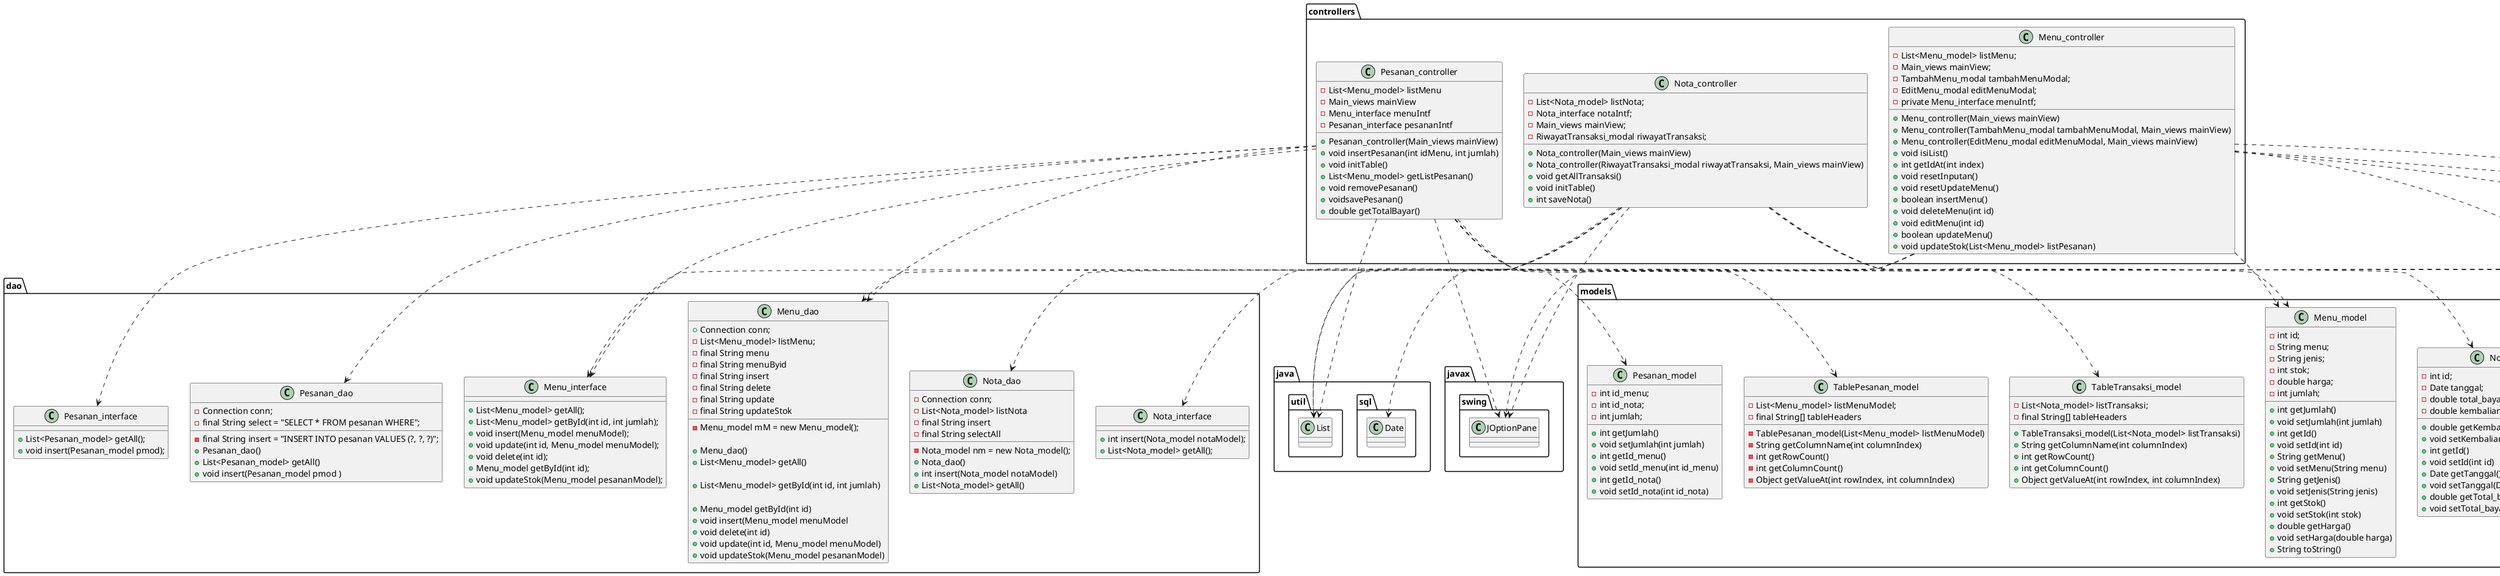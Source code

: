 @startuml
class controllers.Menu_controller {
    -List<Menu_model> listMenu;
    -Main_views mainView;
    -TambahMenu_modal tambahMenuModal;
    -EditMenu_modal editMenuModal;
    -private Menu_interface menuIntf;
    +Menu_controller(Main_views mainView)
    +Menu_controller(TambahMenu_modal tambahMenuModal, Main_views mainView)
    +Menu_controller(EditMenu_modal editMenuModal, Main_views mainView)
    +void isiList()
    +int getIdAt(int index)
    +void resetInputan()
    +void resetUpdateMenu()
    +boolean insertMenu()
    +void deleteMenu(int id)
    +void editMenu(int id)
    +boolean updateMenu()
    +void updateStok(List<Menu_model> listPesanan)
}
class controllers.Nota_controller {
    -List<Nota_model> listNota;
    -Nota_interface notaIntf;
    -Main_views mainView;
    -RiwayatTransaksi_modal riwayatTransaksi;
    +Nota_controller(Main_views mainView)
    +Nota_controller(RiwayatTransaksi_modal riwayatTransaksi, Main_views mainView)
    +void getAllTransaksi()
    +void initTable()
    +int saveNota()
}

class controllers.Pesanan_controller {
    -List<Menu_model> listMenu
    -Main_views mainView
    -Menu_interface menuIntf
    -Pesanan_interface pesananIntf
    +Pesanan_controller(Main_views mainView)
    +void insertPesanan(int idMenu, int jumlah)
    +void initTable()
    +List<Menu_model> getListPesanan()
    +void removePesanan()
    +voidsavePesanan()
    +double getTotalBayar()


}
class dao.Menu_dao {
    +Connection conn;
    -List<Menu_model> listMenu;
    -final String menu
    -final String menuByid 
    -final String insert 
    -final String delete
    -final String update 
    -final String updateStok 
    -Menu_model mM = new Menu_model();
    
    +Menu_dao()
    +List<Menu_model> getAll()

    +List<Menu_model> getById(int id, int jumlah)

    +Menu_model getById(int id)
    +void insert(Menu_model menuModel
    +void delete(int id)
    +void update(int id, Menu_model menuModel)
    +void updateStok(Menu_model pesananModel)
}
class dao.Menu_interface {
    +List<Menu_model> getAll();
    +List<Menu_model> getById(int id, int jumlah);
    +void insert(Menu_model menuModel);
    +void update(int id, Menu_model menuModel);
    +void delete(int id);
    +Menu_model getById(int id);
    +void updateStok(Menu_model pesananModel);
}
class dao.Nota_dao {
    -Connection conn;
    -List<Nota_model> listNota
    -final String insert 
    -final String selectAll
    -Nota_model nm = new Nota_model();
    +Nota_dao()
    +int insert(Nota_model notaModel) 
    +List<Nota_model> getAll()
}
class dao.Nota_interface {
    +int insert(Nota_model notaModel);
    +List<Nota_model> getAll();
}
class dao.Pesanan_dao {
    -Connection conn;
    -final String select = "SELECT * FROM pesanan WHERE";
    -final String insert = "INSERT INTO pesanan VALUES (?, ?, ?)";
    +Pesanan_dao()
    +List<Pesanan_model> getAll()
    +void insert(Pesanan_model pmod )
}
class dao.Pesanan_interface {
    +List<Pesanan_model> getAll();
    +void insert(Pesanan_model pmod);
}
class java.sql.Date
class java.util.List
class javax.swing.JOptionPane
class models.ListMenu_model {
    -List<Menu_model> listMenu;
    +ListMenu_model(List<Menu_model> mM)
    +int getSize()
    +Object getElementAt(int index)
    +int getIdAt(int index)
}
class models.Menu_model {
    -int id;
    -String menu;
    -String jenis;
    -int stok;
    -double harga;
    -int jumlah;

    +int getJumlah()
    +void setJumlah(int jumlah)
    +int getId()
    +void setId(int id)
    +String getMenu()
    +void setMenu(String menu)
    +String getJenis()
    +void setJenis(String jenis)
    +int getStok()
    +void setStok(int stok)
    +double getHarga()
    +void setHarga(double harga) 
    +String toString()
}
class models.Nota_model {
    -int id;
    -Date tanggal;
    -double total_bayar;
    -double kembalian;

    +double getKembalian()
    +void setKembalian(double kembalian)
    +int getId()
    +void setId(int id)
    +Date getTanggal()
    +void setTanggal(Date tanggal)
    +double getTotal_bayar()
    +void setTotal_bayar(double total_bayar)
}
class models.Pesanan_model {
    -int id_menu;
    -int id_nota;
    -int jumlah;
    +int getJumlah()
    +void setJumlah(int jumlah) 
    +int getId_menu() 
    +void setId_menu(int id_menu) 
    +int getId_nota() 
    +void setId_nota(int id_nota) 
}
class models.TablePesanan_model {
    -List<Menu_model> listMenuModel; 
    -final String[] tableHeaders
    -TablePesanan_model(List<Menu_model> listMenuModel)
    -String getColumnName(int columnIndex) 
    -int getRowCount() 
    -int getColumnCount()
    -Object getValueAt(int rowIndex, int columnIndex)
}
class models.TableTransaksi_model {
    -List<Nota_model> listTransaksi;
    -final String[] tableHeaders 
    +TableTransaksi_model(List<Nota_model> listTransaksi)
    +String getColumnName(int columnIndex)
    +int getRowCount() 
    +int getColumnCount()
    +Object getValueAt(int rowIndex, int columnIndex) 
}
class views.EditMenu_modal
class views.Main_views
class views.RiwayatTransaksi_modal
class views.TambahMenu_modal
controllers.Menu_controller ..> dao.Menu_dao
controllers.Menu_controller ..> dao.Menu_interface
controllers.Menu_controller ..> java.util.List
controllers.Menu_controller ..> javax.swing.JOptionPane
controllers.Menu_controller ..> models.ListMenu_model
controllers.Menu_controller ..> models.Menu_model
controllers.Menu_controller ..> views.EditMenu_modal
controllers.Menu_controller ..> views.Main_views
controllers.Menu_controller ..> views.TambahMenu_modal
controllers.Nota_controller ..> dao.Nota_dao
controllers.Nota_controller ..> dao.Nota_interface
controllers.Nota_controller ..> java.sql.Date
controllers.Nota_controller ..> java.util.List
controllers.Nota_controller ..> javax.swing.JOptionPane
controllers.Nota_controller ..> models.Nota_model
controllers.Nota_controller ..> models.TableTransaksi_model
controllers.Nota_controller ..> views.Main_views
controllers.Nota_controller ..> views.RiwayatTransaksi_modal
controllers.Pesanan_controller ..> dao.Menu_dao
controllers.Pesanan_controller ..> dao.Menu_interface
controllers.Pesanan_controller ..> dao.Pesanan_dao
controllers.Pesanan_controller ..> dao.Pesanan_interface
controllers.Pesanan_controller ..> java.util.List
controllers.Pesanan_controller ..> javax.swing.JOptionPane
controllers.Pesanan_controller ..> models.Menu_model
controllers.Pesanan_controller ..> models.Pesanan_model
controllers.Pesanan_controller ..> models.TablePesanan_model
controllers.Pesanan_controller ..> views.Main_views
@enduml
